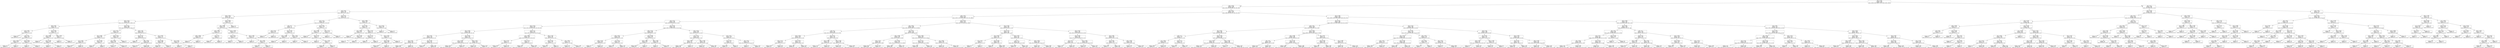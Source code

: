 digraph Tree {
node [shape=box, fontname="helvetica"] ;
edge [fontname="helvetica"] ;
0 [label="x[19] <= 2.031\nentropy = 2.331\nsamples = 20341\nvalue = [5163.0, 540.0, 3823.0, 7213.0, 1622.0, 640.0, 1340.0]"] ;
1 [label="x[18] <= 0.034\nentropy = 2.169\nsamples = 16707\nvalue = [5132, 537, 559, 6899, 1621, 640, 1319]"] ;
0 -> 1 [labeldistance=2.5, labelangle=45, headlabel="True"] ;
2 [label="x[8] <= 0.66\nentropy = 1.255\nsamples = 730\nvalue = [38, 2, 5, 178, 7, 498, 2]"] ;
1 -> 2 ;
3 [label="x[10] <= 0.465\nentropy = 1.034\nsamples = 649\nvalue = [17, 1, 5, 133, 2, 489, 2]"] ;
2 -> 3 ;
4 [label="x[10] <= 0.212\nentropy = 0.929\nsamples = 616\nvalue = [12.0, 0.0, 5.0, 112.0, 2.0, 484.0, 1.0]"] ;
3 -> 4 ;
5 [label="x[8] <= 0.327\nentropy = 1.951\nsamples = 28\nvalue = [6, 0, 5, 7, 0, 10, 0]"] ;
4 -> 5 ;
6 [label="x[0] <= 0.405\nentropy = 1.574\nsamples = 17\nvalue = [1, 0, 3, 3, 0, 10, 0]"] ;
5 -> 6 ;
7 [label="entropy = 0.0\nsamples = 3\nvalue = [0, 0, 3, 0, 0, 0, 0]"] ;
6 -> 7 ;
8 [label="x[0] <= 0.81\nentropy = 1.095\nsamples = 14\nvalue = [1, 0, 0, 3, 0, 10, 0]"] ;
6 -> 8 ;
9 [label="x[22] <= 0.029\nentropy = 0.439\nsamples = 11\nvalue = [0, 0, 0, 1, 0, 10, 0]"] ;
8 -> 9 ;
10 [label="entropy = 0.0\nsamples = 9\nvalue = [0, 0, 0, 0, 0, 9, 0]"] ;
9 -> 10 ;
11 [label="entropy = 1.0\nsamples = 2\nvalue = [0, 0, 0, 1, 0, 1, 0]"] ;
9 -> 11 ;
12 [label="x[15] <= 0.929\nentropy = 0.918\nsamples = 3\nvalue = [1, 0, 0, 2, 0, 0, 0]"] ;
8 -> 12 ;
13 [label="entropy = 0.0\nsamples = 2\nvalue = [0, 0, 0, 2, 0, 0, 0]"] ;
12 -> 13 ;
14 [label="entropy = 0.0\nsamples = 1\nvalue = [1, 0, 0, 0, 0, 0, 0]"] ;
12 -> 14 ;
15 [label="x[8] <= 0.494\nentropy = 1.495\nsamples = 11\nvalue = [5, 0, 2, 4, 0, 0, 0]"] ;
5 -> 15 ;
16 [label="x[3] <= 0.292\nentropy = 0.985\nsamples = 7\nvalue = [3, 0, 0, 4, 0, 0, 0]"] ;
15 -> 16 ;
17 [label="entropy = 0.0\nsamples = 3\nvalue = [0, 0, 0, 3, 0, 0, 0]"] ;
16 -> 17 ;
18 [label="x[11] <= 0.236\nentropy = 0.811\nsamples = 4\nvalue = [3, 0, 0, 1, 0, 0, 0]"] ;
16 -> 18 ;
19 [label="entropy = 0.0\nsamples = 1\nvalue = [0, 0, 0, 1, 0, 0, 0]"] ;
18 -> 19 ;
20 [label="entropy = 0.0\nsamples = 3\nvalue = [3, 0, 0, 0, 0, 0, 0]"] ;
18 -> 20 ;
21 [label="x[13] <= 0.844\nentropy = 1.0\nsamples = 4\nvalue = [2, 0, 2, 0, 0, 0, 0]"] ;
15 -> 21 ;
22 [label="entropy = 0.0\nsamples = 2\nvalue = [0, 0, 2, 0, 0, 0, 0]"] ;
21 -> 22 ;
23 [label="entropy = 0.0\nsamples = 2\nvalue = [2, 0, 0, 0, 0, 0, 0]"] ;
21 -> 23 ;
24 [label="x[6] <= 0.714\nentropy = 0.806\nsamples = 588\nvalue = [6.0, 0.0, 0.0, 105.0, 2.0, 474.0, 1.0]"] ;
4 -> 24 ;
25 [label="x[2] <= 0.017\nentropy = 1.146\nsamples = 55\nvalue = [3, 0, 0, 9, 2, 41, 0]"] ;
24 -> 25 ;
26 [label="x[6] <= 0.698\nentropy = 0.654\nsamples = 33\nvalue = [0, 0, 0, 2, 2, 29, 0]"] ;
25 -> 26 ;
27 [label="x[7] <= 0.328\nentropy = 0.353\nsamples = 30\nvalue = [0, 0, 0, 2, 0, 28, 0]"] ;
26 -> 27 ;
28 [label="entropy = 0.918\nsamples = 6\nvalue = [0, 0, 0, 2, 0, 4, 0]"] ;
27 -> 28 ;
29 [label="entropy = 0.0\nsamples = 24\nvalue = [0, 0, 0, 0, 0, 24, 0]"] ;
27 -> 29 ;
30 [label="x[14] <= 0.005\nentropy = 0.918\nsamples = 3\nvalue = [0, 0, 0, 0, 2, 1, 0]"] ;
26 -> 30 ;
31 [label="entropy = 0.0\nsamples = 2\nvalue = [0, 0, 0, 0, 2, 0, 0]"] ;
30 -> 31 ;
32 [label="entropy = 0.0\nsamples = 1\nvalue = [0, 0, 0, 0, 0, 1, 0]"] ;
30 -> 32 ;
33 [label="x[18] <= 0.032\nentropy = 1.395\nsamples = 22\nvalue = [3, 0, 0, 7, 0, 12, 0]"] ;
25 -> 33 ;
34 [label="x[0] <= 0.544\nentropy = 1.188\nsamples = 20\nvalue = [1, 0, 0, 7, 0, 12, 0]"] ;
33 -> 34 ;
35 [label="entropy = 1.379\nsamples = 7\nvalue = [1, 0, 0, 4, 0, 2, 0]"] ;
34 -> 35 ;
36 [label="entropy = 0.779\nsamples = 13\nvalue = [0, 0, 0, 3, 0, 10, 0]"] ;
34 -> 36 ;
37 [label="entropy = 0.0\nsamples = 2\nvalue = [2, 0, 0, 0, 0, 0, 0]"] ;
33 -> 37 ;
38 [label="x[19] <= 1.06\nentropy = 0.748\nsamples = 533\nvalue = [3, 0, 0, 96, 0, 433, 1]"] ;
24 -> 38 ;
39 [label="x[12] <= 0.107\nentropy = 0.71\nsamples = 509\nvalue = [3, 0, 0, 87, 0, 419, 0]"] ;
38 -> 39 ;
40 [label="entropy = 0.0\nsamples = 2\nvalue = [0, 0, 0, 2, 0, 0, 0]"] ;
39 -> 40 ;
41 [label="x[8] <= 0.056\nentropy = 0.703\nsamples = 507\nvalue = [3, 0, 0, 85, 0, 419, 0]"] ;
39 -> 41 ;
42 [label="entropy = 0.811\nsamples = 4\nvalue = [0, 0, 0, 3, 0, 1, 0]"] ;
41 -> 42 ;
43 [label="entropy = 0.693\nsamples = 503\nvalue = [3, 0, 0, 82, 0, 418, 0]"] ;
41 -> 43 ;
44 [label="x[7] <= 0.928\nentropy = 1.175\nsamples = 24\nvalue = [0, 0, 0, 9, 0, 14, 1]"] ;
38 -> 44 ;
45 [label="x[12] <= 0.608\nentropy = 0.989\nsamples = 16\nvalue = [0, 0, 0, 9, 0, 7, 0]"] ;
44 -> 45 ;
46 [label="entropy = 0.89\nsamples = 13\nvalue = [0, 0, 0, 9, 0, 4, 0]"] ;
45 -> 46 ;
47 [label="entropy = 0.0\nsamples = 3\nvalue = [0, 0, 0, 0, 0, 3, 0]"] ;
45 -> 47 ;
48 [label="x[1] <= 0.218\nentropy = 0.544\nsamples = 8\nvalue = [0, 0, 0, 0, 0, 7, 1]"] ;
44 -> 48 ;
49 [label="entropy = 0.0\nsamples = 1\nvalue = [0, 0, 0, 0, 0, 0, 1]"] ;
48 -> 49 ;
50 [label="entropy = 0.0\nsamples = 7\nvalue = [0, 0, 0, 0, 0, 7, 0]"] ;
48 -> 50 ;
51 [label="x[10] <= 0.866\nentropy = 1.546\nsamples = 33\nvalue = [5, 1, 0, 21, 0, 5, 1]"] ;
3 -> 51 ;
52 [label="x[0] <= 0.534\nentropy = 1.894\nsamples = 22\nvalue = [5, 1, 0, 10, 0, 5, 1]"] ;
51 -> 52 ;
53 [label="x[8] <= 0.425\nentropy = 1.208\nsamples = 12\nvalue = [1, 0, 0, 9, 0, 1, 1]"] ;
52 -> 53 ;
54 [label="x[20] <= 0.866\nentropy = 0.469\nsamples = 10\nvalue = [0, 0, 0, 9, 0, 0, 1]"] ;
53 -> 54 ;
55 [label="entropy = 0.0\nsamples = 9\nvalue = [0, 0, 0, 9, 0, 0, 0]"] ;
54 -> 55 ;
56 [label="entropy = 0.0\nsamples = 1\nvalue = [0, 0, 0, 0, 0, 0, 1]"] ;
54 -> 56 ;
57 [label="x[4] <= 0.03\nentropy = 1.0\nsamples = 2\nvalue = [1, 0, 0, 0, 0, 1, 0]"] ;
53 -> 57 ;
58 [label="entropy = 0.0\nsamples = 1\nvalue = [1, 0, 0, 0, 0, 0, 0]"] ;
57 -> 58 ;
59 [label="entropy = 0.0\nsamples = 1\nvalue = [0, 0, 0, 0, 0, 1, 0]"] ;
57 -> 59 ;
60 [label="x[21] <= -0.586\nentropy = 1.722\nsamples = 10\nvalue = [4, 1, 0, 1, 0, 4, 0]"] ;
52 -> 60 ;
61 [label="x[16] <= 0.917\nentropy = 0.811\nsamples = 4\nvalue = [0, 0, 0, 1, 0, 3, 0]"] ;
60 -> 61 ;
62 [label="entropy = 0.0\nsamples = 1\nvalue = [0, 0, 0, 1, 0, 0, 0]"] ;
61 -> 62 ;
63 [label="entropy = 0.0\nsamples = 3\nvalue = [0, 0, 0, 0, 0, 3, 0]"] ;
61 -> 63 ;
64 [label="x[22] <= 0.006\nentropy = 1.252\nsamples = 6\nvalue = [4, 1, 0, 0, 0, 1, 0]"] ;
60 -> 64 ;
65 [label="entropy = 0.0\nsamples = 1\nvalue = [0, 1, 0, 0, 0, 0, 0]"] ;
64 -> 65 ;
66 [label="x[6] <= 0.852\nentropy = 0.722\nsamples = 5\nvalue = [4, 0, 0, 0, 0, 1, 0]"] ;
64 -> 66 ;
67 [label="entropy = 0.0\nsamples = 4\nvalue = [4, 0, 0, 0, 0, 0, 0]"] ;
66 -> 67 ;
68 [label="entropy = 0.0\nsamples = 1\nvalue = [0, 0, 0, 0, 0, 1, 0]"] ;
66 -> 68 ;
69 [label="entropy = 0.0\nsamples = 11\nvalue = [0, 0, 0, 11, 0, 0, 0]"] ;
51 -> 69 ;
70 [label="x[5] <= 0.03\nentropy = 1.655\nsamples = 81\nvalue = [21, 1, 0, 45, 5, 9, 0]"] ;
2 -> 70 ;
71 [label="x[11] <= 0.72\nentropy = 1.488\nsamples = 39\nvalue = [4.0, 1.0, 0.0, 25.0, 1.0, 8.0, 0.0]"] ;
70 -> 71 ;
72 [label="x[8] <= 0.8\nentropy = 1.0\nsamples = 26\nvalue = [0, 1, 0, 19, 0, 6, 0]"] ;
71 -> 72 ;
73 [label="x[10] <= 0.45\nentropy = 0.439\nsamples = 11\nvalue = [0, 1, 0, 10, 0, 0, 0]"] ;
72 -> 73 ;
74 [label="entropy = 0.0\nsamples = 1\nvalue = [0, 1, 0, 0, 0, 0, 0]"] ;
73 -> 74 ;
75 [label="entropy = 0.0\nsamples = 10\nvalue = [0, 0, 0, 10, 0, 0, 0]"] ;
73 -> 75 ;
76 [label="x[11] <= 0.261\nentropy = 0.971\nsamples = 15\nvalue = [0, 0, 0, 9, 0, 6, 0]"] ;
72 -> 76 ;
77 [label="x[21] <= -0.156\nentropy = 0.863\nsamples = 7\nvalue = [0, 0, 0, 2, 0, 5, 0]"] ;
76 -> 77 ;
78 [label="entropy = 0.0\nsamples = 5\nvalue = [0, 0, 0, 0, 0, 5, 0]"] ;
77 -> 78 ;
79 [label="entropy = 0.0\nsamples = 2\nvalue = [0, 0, 0, 2, 0, 0, 0]"] ;
77 -> 79 ;
80 [label="x[13] <= 0.944\nentropy = 0.544\nsamples = 8\nvalue = [0, 0, 0, 7, 0, 1, 0]"] ;
76 -> 80 ;
81 [label="entropy = 0.0\nsamples = 7\nvalue = [0, 0, 0, 7, 0, 0, 0]"] ;
80 -> 81 ;
82 [label="entropy = 0.0\nsamples = 1\nvalue = [0, 0, 0, 0, 0, 1, 0]"] ;
80 -> 82 ;
83 [label="x[8] <= 0.904\nentropy = 1.738\nsamples = 13\nvalue = [4, 0, 0, 6, 1, 2, 0]"] ;
71 -> 83 ;
84 [label="x[5] <= 0.014\nentropy = 1.299\nsamples = 8\nvalue = [0, 0, 0, 5, 1, 2, 0]"] ;
83 -> 84 ;
85 [label="entropy = 0.0\nsamples = 4\nvalue = [0, 0, 0, 4, 0, 0, 0]"] ;
84 -> 85 ;
86 [label="x[18] <= 0.023\nentropy = 1.5\nsamples = 4\nvalue = [0, 0, 0, 1, 1, 2, 0]"] ;
84 -> 86 ;
87 [label="entropy = 0.0\nsamples = 2\nvalue = [0, 0, 0, 0, 0, 2, 0]"] ;
86 -> 87 ;
88 [label="x[21] <= -0.067\nentropy = 1.0\nsamples = 2\nvalue = [0, 0, 0, 1, 1, 0, 0]"] ;
86 -> 88 ;
89 [label="entropy = 0.0\nsamples = 1\nvalue = [0, 0, 0, 0, 1, 0, 0]"] ;
88 -> 89 ;
90 [label="entropy = 0.0\nsamples = 1\nvalue = [0, 0, 0, 1, 0, 0, 0]"] ;
88 -> 90 ;
91 [label="x[17] <= 0.75\nentropy = 0.722\nsamples = 5\nvalue = [4, 0, 0, 1, 0, 0, 0]"] ;
83 -> 91 ;
92 [label="entropy = 0.0\nsamples = 4\nvalue = [4, 0, 0, 0, 0, 0, 0]"] ;
91 -> 92 ;
93 [label="entropy = 0.0\nsamples = 1\nvalue = [0, 0, 0, 1, 0, 0, 0]"] ;
91 -> 93 ;
94 [label="x[10] <= 0.869\nentropy = 1.489\nsamples = 42\nvalue = [17, 0, 0, 20, 4, 1, 0]"] ;
70 -> 94 ;
95 [label="x[3] <= 0.044\nentropy = 1.491\nsamples = 32\nvalue = [17, 0, 0, 11, 3, 1, 0]"] ;
94 -> 95 ;
96 [label="x[2] <= 0.034\nentropy = 0.881\nsamples = 10\nvalue = [7, 0, 0, 0, 3, 0, 0]"] ;
95 -> 96 ;
97 [label="entropy = 0.0\nsamples = 6\nvalue = [6, 0, 0, 0, 0, 0, 0]"] ;
96 -> 97 ;
98 [label="x[12] <= 0.464\nentropy = 0.811\nsamples = 4\nvalue = [1, 0, 0, 0, 3, 0, 0]"] ;
96 -> 98 ;
99 [label="entropy = 0.0\nsamples = 3\nvalue = [0, 0, 0, 0, 3, 0, 0]"] ;
98 -> 99 ;
100 [label="entropy = 0.0\nsamples = 1\nvalue = [1, 0, 0, 0, 0, 0, 0]"] ;
98 -> 100 ;
101 [label="x[13] <= 0.579\nentropy = 1.22\nsamples = 22\nvalue = [10, 0, 0, 11, 0, 1, 0]"] ;
95 -> 101 ;
102 [label="x[11] <= 0.773\nentropy = 0.722\nsamples = 5\nvalue = [0, 0, 0, 4, 0, 1, 0]"] ;
101 -> 102 ;
103 [label="entropy = 0.0\nsamples = 4\nvalue = [0, 0, 0, 4, 0, 0, 0]"] ;
102 -> 103 ;
104 [label="entropy = 0.0\nsamples = 1\nvalue = [0, 0, 0, 0, 0, 1, 0]"] ;
102 -> 104 ;
105 [label="x[11] <= 0.927\nentropy = 0.977\nsamples = 17\nvalue = [10, 0, 0, 7, 0, 0, 0]"] ;
101 -> 105 ;
106 [label="x[18] <= 0.032\nentropy = 0.863\nsamples = 14\nvalue = [10, 0, 0, 4, 0, 0, 0]"] ;
105 -> 106 ;
107 [label="entropy = 0.918\nsamples = 6\nvalue = [2, 0, 0, 4, 0, 0, 0]"] ;
106 -> 107 ;
108 [label="entropy = 0.0\nsamples = 8\nvalue = [8, 0, 0, 0, 0, 0, 0]"] ;
106 -> 108 ;
109 [label="entropy = 0.0\nsamples = 3\nvalue = [0, 0, 0, 3, 0, 0, 0]"] ;
105 -> 109 ;
110 [label="x[1] <= 0.413\nentropy = 0.469\nsamples = 10\nvalue = [0, 0, 0, 9, 1, 0, 0]"] ;
94 -> 110 ;
111 [label="entropy = 0.0\nsamples = 1\nvalue = [0, 0, 0, 0, 1, 0, 0]"] ;
110 -> 111 ;
112 [label="entropy = 0.0\nsamples = 9\nvalue = [0, 0, 0, 9, 0, 0, 0]"] ;
110 -> 112 ;
113 [label="x[8] <= 0.327\nentropy = 2.075\nsamples = 15977\nvalue = [5094, 535, 554, 6721, 1614, 142, 1317]"] ;
1 -> 113 ;
114 [label="x[10] <= 0.49\nentropy = 2.235\nsamples = 4392\nvalue = [1027.0, 170.0, 176.0, 1593.0, 270.0, 76.0, 1080.0]"] ;
113 -> 114 ;
115 [label="x[14] <= 0.01\nentropy = 2.285\nsamples = 1631\nvalue = [503, 97, 165, 610, 127, 74, 55]"] ;
114 -> 115 ;
116 [label="x[10] <= 0.212\nentropy = 2.228\nsamples = 972\nvalue = [321.0, 95.0, 32.0, 334.0, 122.0, 60.0, 8.0]"] ;
115 -> 116 ;
117 [label="x[21] <= 0.631\nentropy = 2.078\nsamples = 805\nvalue = [272, 91, 32, 295, 104, 3, 8]"] ;
116 -> 117 ;
118 [label="x[6] <= 0.787\nentropy = 1.929\nsamples = 526\nvalue = [218, 27, 28, 194, 52, 3, 4]"] ;
117 -> 118 ;
119 [label="x[4] <= 0.415\nentropy = 1.759\nsamples = 365\nvalue = [177, 15, 9, 119, 43, 0, 2]"] ;
118 -> 119 ;
120 [label="entropy = 1.563\nsamples = 250\nvalue = [140, 7, 7, 77, 19, 0, 0]"] ;
119 -> 120 ;
121 [label="entropy = 2.0\nsamples = 115\nvalue = [37, 8, 2, 42, 24, 0, 2]"] ;
119 -> 121 ;
122 [label="x[0] <= 0.048\nentropy = 2.077\nsamples = 161\nvalue = [41.0, 12.0, 19.0, 75.0, 9.0, 3.0, 2.0]"] ;
118 -> 122 ;
123 [label="entropy = 2.197\nsamples = 9\nvalue = [1, 3, 0, 1, 2, 0, 2]"] ;
122 -> 123 ;
124 [label="entropy = 1.945\nsamples = 152\nvalue = [40, 9, 19, 74, 7, 3, 0]"] ;
122 -> 124 ;
125 [label="x[0] <= 0.859\nentropy = 2.104\nsamples = 279\nvalue = [54, 64, 4, 101, 52, 0, 4]"] ;
117 -> 125 ;
126 [label="x[12] <= 0.541\nentropy = 2.031\nsamples = 158\nvalue = [42.0, 14.0, 2.0, 59.0, 38.0, 0.0, 3.0]"] ;
125 -> 126 ;
127 [label="entropy = 1.936\nsamples = 152\nvalue = [42.0, 12.0, 0.0, 59.0, 36.0, 0.0, 3.0]"] ;
126 -> 127 ;
128 [label="entropy = 1.585\nsamples = 6\nvalue = [0, 2, 2, 0, 2, 0, 0]"] ;
126 -> 128 ;
129 [label="x[19] <= 0.977\nentropy = 1.902\nsamples = 121\nvalue = [12, 50, 2, 42, 14, 0, 1]"] ;
125 -> 129 ;
130 [label="entropy = 1.716\nsamples = 101\nvalue = [6, 47, 0, 35, 12, 0, 1]"] ;
129 -> 130 ;
131 [label="entropy = 2.126\nsamples = 20\nvalue = [6, 3, 2, 7, 2, 0, 0]"] ;
129 -> 131 ;
132 [label="x[20] <= 1.13\nentropy = 2.014\nsamples = 167\nvalue = [49.0, 4.0, 0.0, 39.0, 18.0, 57.0, 0.0]"] ;
116 -> 132 ;
133 [label="x[4] <= 0.042\nentropy = 1.688\nsamples = 101\nvalue = [18.0, 3.0, 0.0, 21.0, 3.0, 56.0, 0.0]"] ;
132 -> 133 ;
134 [label="x[15] <= 0.732\nentropy = 1.0\nsamples = 29\nvalue = [0, 0, 0, 7, 1, 21, 0]"] ;
133 -> 134 ;
135 [label="entropy = 0.918\nsamples = 3\nvalue = [0, 0, 0, 2, 1, 0, 0]"] ;
134 -> 135 ;
136 [label="entropy = 0.706\nsamples = 26\nvalue = [0, 0, 0, 5, 0, 21, 0]"] ;
134 -> 136 ;
137 [label="x[18] <= 0.127\nentropy = 1.8\nsamples = 72\nvalue = [18, 3, 0, 14, 2, 35, 0]"] ;
133 -> 137 ;
138 [label="entropy = 1.677\nsamples = 46\nvalue = [13.0, 3.0, 0.0, 4.0, 1.0, 25.0, 0.0]"] ;
137 -> 138 ;
139 [label="entropy = 1.699\nsamples = 26\nvalue = [5, 0, 0, 10, 1, 10, 0]"] ;
137 -> 139 ;
140 [label="x[20] <= 1.332\nentropy = 1.692\nsamples = 66\nvalue = [31, 1, 0, 18, 15, 1, 0]"] ;
132 -> 140 ;
141 [label="x[19] <= 0.812\nentropy = 1.401\nsamples = 37\nvalue = [22, 0, 0, 11, 3, 1, 0]"] ;
140 -> 141 ;
142 [label="entropy = 0.811\nsamples = 4\nvalue = [0, 0, 0, 3, 0, 1, 0]"] ;
141 -> 142 ;
143 [label="entropy = 1.2\nsamples = 33\nvalue = [22, 0, 0, 8, 3, 0, 0]"] ;
141 -> 143 ;
144 [label="x[3] <= 0.581\nentropy = 1.713\nsamples = 29\nvalue = [9, 1, 0, 7, 12, 0, 0]"] ;
140 -> 144 ;
145 [label="entropy = 1.357\nsamples = 21\nvalue = [9, 0, 0, 2, 10, 0, 0]"] ;
144 -> 145 ;
146 [label="entropy = 1.299\nsamples = 8\nvalue = [0, 1, 0, 5, 2, 0, 0]"] ;
144 -> 146 ;
147 [label="x[0] <= 0.334\nentropy = 1.973\nsamples = 659\nvalue = [182.0, 2.0, 133.0, 276.0, 5.0, 14.0, 47.0]"] ;
115 -> 147 ;
148 [label="x[18] <= 0.767\nentropy = 1.895\nsamples = 200\nvalue = [26, 0, 88, 59, 1, 2, 24]"] ;
147 -> 148 ;
149 [label="x[16] <= 0.817\nentropy = 2.045\nsamples = 140\nvalue = [25, 0, 36, 53, 1, 2, 23]"] ;
148 -> 149 ;
150 [label="x[18] <= 0.129\nentropy = 1.833\nsamples = 84\nvalue = [8, 0, 34, 32, 0, 2, 8]"] ;
149 -> 150 ;
151 [label="entropy = 0.0\nsamples = 2\nvalue = [0, 0, 0, 0, 0, 2, 0]"] ;
150 -> 151 ;
152 [label="entropy = 1.712\nsamples = 82\nvalue = [8, 0, 34, 32, 0, 0, 8]"] ;
150 -> 152 ;
153 [label="x[7] <= 0.29\nentropy = 1.837\nsamples = 56\nvalue = [17, 0, 2, 21, 1, 0, 15]"] ;
149 -> 153 ;
154 [label="entropy = 1.52\nsamples = 17\nvalue = [1, 0, 0, 8, 1, 0, 7]"] ;
153 -> 154 ;
155 [label="entropy = 1.744\nsamples = 39\nvalue = [16, 0, 2, 13, 0, 0, 8]"] ;
153 -> 155 ;
156 [label="x[15] <= 0.668\nentropy = 0.708\nsamples = 60\nvalue = [1, 0, 52, 6, 0, 0, 1]"] ;
148 -> 156 ;
157 [label="x[19] <= 1.993\nentropy = 0.444\nsamples = 47\nvalue = [1, 0, 44, 1, 0, 0, 1]"] ;
156 -> 157 ;
158 [label="entropy = 0.301\nsamples = 46\nvalue = [1, 0, 44, 0, 0, 0, 1]"] ;
157 -> 158 ;
159 [label="entropy = 0.0\nsamples = 1\nvalue = [0, 0, 0, 1, 0, 0, 0]"] ;
157 -> 159 ;
160 [label="x[18] <= 0.807\nentropy = 0.961\nsamples = 13\nvalue = [0, 0, 8, 5, 0, 0, 0]"] ;
156 -> 160 ;
161 [label="entropy = 0.0\nsamples = 4\nvalue = [0, 0, 4, 0, 0, 0, 0]"] ;
160 -> 161 ;
162 [label="entropy = 0.991\nsamples = 9\nvalue = [0, 0, 4, 5, 0, 0, 0]"] ;
160 -> 162 ;
163 [label="x[10] <= 0.212\nentropy = 1.816\nsamples = 459\nvalue = [156, 2, 45, 217, 4, 12, 23]"] ;
147 -> 163 ;
164 [label="x[7] <= 0.742\nentropy = 1.764\nsamples = 400\nvalue = [133, 2, 45, 192, 4, 2, 22]"] ;
163 -> 164 ;
165 [label="x[18] <= 0.801\nentropy = 1.67\nsamples = 271\nvalue = [102, 1, 15, 130, 3, 1, 19]"] ;
164 -> 165 ;
166 [label="entropy = 1.597\nsamples = 260\nvalue = [100, 0, 10, 127, 3, 1, 19]"] ;
165 -> 166 ;
167 [label="entropy = 1.79\nsamples = 11\nvalue = [2, 1, 5, 3, 0, 0, 0]"] ;
165 -> 167 ;
168 [label="x[21] <= 0.094\nentropy = 1.781\nsamples = 129\nvalue = [31, 1, 30, 62, 1, 1, 3]"] ;
164 -> 168 ;
169 [label="entropy = 1.756\nsamples = 91\nvalue = [27, 0, 20, 40, 0, 1, 3]"] ;
168 -> 169 ;
170 [label="entropy = 1.581\nsamples = 38\nvalue = [4, 1, 10, 22, 1, 0, 0]"] ;
168 -> 170 ;
171 [label="x[5] <= 0.377\nentropy = 1.588\nsamples = 59\nvalue = [23, 0, 0, 25, 0, 10, 1]"] ;
163 -> 171 ;
172 [label="x[0] <= 0.758\nentropy = 1.0\nsamples = 18\nvalue = [0, 0, 0, 9, 0, 9, 0]"] ;
171 -> 172 ;
173 [label="entropy = 0.89\nsamples = 13\nvalue = [0, 0, 0, 9, 0, 4, 0]"] ;
172 -> 173 ;
174 [label="entropy = 0.0\nsamples = 5\nvalue = [0, 0, 0, 0, 0, 5, 0]"] ;
172 -> 174 ;
175 [label="x[6] <= 0.36\nentropy = 1.259\nsamples = 41\nvalue = [23.0, 0.0, 0.0, 16.0, 0.0, 1.0, 1.0]"] ;
171 -> 175 ;
176 [label="entropy = 0.0\nsamples = 5\nvalue = [0, 0, 0, 5, 0, 0, 0]"] ;
175 -> 176 ;
177 [label="entropy = 1.223\nsamples = 36\nvalue = [23, 0, 0, 11, 0, 1, 1]"] ;
175 -> 177 ;
178 [label="x[10] <= 0.679\nentropy = 1.915\nsamples = 2761\nvalue = [524, 73, 11, 983, 143, 2, 1025]"] ;
114 -> 178 ;
179 [label="x[8] <= 0.056\nentropy = 1.636\nsamples = 1846\nvalue = [230.0, 16.0, 3.0, 529.0, 76.0, 0.0, 992.0]"] ;
178 -> 179 ;
180 [label="x[9] <= 0.5\nentropy = 1.887\nsamples = 360\nvalue = [63.0, 12.0, 1.0, 183.0, 31.0, 0.0, 70.0]"] ;
179 -> 180 ;
181 [label="x[13] <= 0.228\nentropy = 1.699\nsamples = 215\nvalue = [33, 11, 0, 131, 25, 0, 15]"] ;
180 -> 181 ;
182 [label="x[13] <= 0.111\nentropy = 1.26\nsamples = 53\nvalue = [0, 6, 0, 37, 9, 0, 1]"] ;
181 -> 182 ;
183 [label="entropy = 0.353\nsamples = 15\nvalue = [0, 0, 0, 14, 0, 0, 1]"] ;
182 -> 183 ;
184 [label="entropy = 1.351\nsamples = 38\nvalue = [0, 6, 0, 23, 9, 0, 0]"] ;
182 -> 184 ;
185 [label="x[16] <= 0.975\nentropy = 1.713\nsamples = 162\nvalue = [33, 5, 0, 94, 16, 0, 14]"] ;
181 -> 185 ;
186 [label="entropy = 1.48\nsamples = 82\nvalue = [17, 4, 0, 51, 0, 0, 10]"] ;
185 -> 186 ;
187 [label="entropy = 1.705\nsamples = 80\nvalue = [16, 1, 0, 43, 16, 0, 4]"] ;
185 -> 187 ;
188 [label="x[0] <= 0.377\nentropy = 1.821\nsamples = 145\nvalue = [30, 1, 1, 52, 6, 0, 55]"] ;
180 -> 188 ;
189 [label="x[12] <= 0.391\nentropy = 1.165\nsamples = 66\nvalue = [4, 0, 0, 19, 0, 0, 43]"] ;
188 -> 189 ;
190 [label="entropy = 1.477\nsamples = 24\nvalue = [4, 0, 0, 9, 0, 0, 11]"] ;
189 -> 190 ;
191 [label="entropy = 0.792\nsamples = 42\nvalue = [0, 0, 0, 10, 0, 0, 32]"] ;
189 -> 191 ;
192 [label="x[13] <= 0.419\nentropy = 1.909\nsamples = 79\nvalue = [26, 1, 1, 33, 6, 0, 12]"] ;
188 -> 192 ;
193 [label="entropy = 1.819\nsamples = 36\nvalue = [7, 1, 0, 19, 6, 0, 3]"] ;
192 -> 193 ;
194 [label="entropy = 1.646\nsamples = 43\nvalue = [19.0, 0.0, 1.0, 14.0, 0.0, 0.0, 9.0]"] ;
192 -> 194 ;
195 [label="x[0] <= 0.344\nentropy = 1.46\nsamples = 1486\nvalue = [167, 4, 2, 346, 45, 0, 922]"] ;
179 -> 195 ;
196 [label="x[16] <= 0.968\nentropy = 1.228\nsamples = 872\nvalue = [52, 1, 2, 165, 27, 0, 625]"] ;
195 -> 196 ;
197 [label="x[19] <= 1.778\nentropy = 0.96\nsamples = 460\nvalue = [20, 0, 2, 82, 0, 0, 356]"] ;
196 -> 197 ;
198 [label="entropy = 0.911\nsamples = 446\nvalue = [18, 0, 0, 80, 0, 0, 348]"] ;
197 -> 198 ;
199 [label="entropy = 1.664\nsamples = 14\nvalue = [2, 0, 2, 2, 0, 0, 8]"] ;
197 -> 199 ;
200 [label="x[7] <= 0.928\nentropy = 1.432\nsamples = 412\nvalue = [32.0, 1.0, 0.0, 83.0, 27.0, 0.0, 269.0]"] ;
196 -> 200 ;
201 [label="entropy = 1.358\nsamples = 396\nvalue = [29, 1, 0, 80, 19, 0, 267]"] ;
200 -> 201 ;
202 [label="entropy = 1.781\nsamples = 16\nvalue = [3, 0, 0, 3, 8, 0, 2]"] ;
200 -> 202 ;
203 [label="x[16] <= 0.996\nentropy = 1.666\nsamples = 614\nvalue = [115.0, 3.0, 0.0, 181.0, 18.0, 0.0, 297.0]"] ;
195 -> 203 ;
204 [label="x[21] <= 0.277\nentropy = 1.455\nsamples = 340\nvalue = [41.0, 1.0, 0.0, 109.0, 3.0, 0.0, 186.0]"] ;
203 -> 204 ;
205 [label="entropy = 1.582\nsamples = 196\nvalue = [37.0, 1.0, 0.0, 70.0, 1.0, 0.0, 87.0]"] ;
204 -> 205 ;
206 [label="entropy = 1.111\nsamples = 144\nvalue = [4, 0, 0, 39, 2, 0, 99]"] ;
204 -> 206 ;
207 [label="x[1] <= 0.867\nentropy = 1.826\nsamples = 274\nvalue = [74, 2, 0, 72, 15, 0, 111]"] ;
203 -> 207 ;
208 [label="entropy = 1.79\nsamples = 225\nvalue = [71, 0, 0, 60, 12, 0, 82]"] ;
207 -> 208 ;
209 [label="entropy = 1.627\nsamples = 49\nvalue = [3.0, 2.0, 0.0, 12.0, 3.0, 0.0, 29.0]"] ;
207 -> 209 ;
210 [label="x[21] <= 0.397\nentropy = 1.806\nsamples = 915\nvalue = [294, 57, 8, 454, 67, 2, 33]"] ;
178 -> 210 ;
211 [label="x[10] <= 0.797\nentropy = 1.417\nsamples = 486\nvalue = [208, 6, 4, 246, 7, 2, 13]"] ;
210 -> 211 ;
212 [label="x[4] <= 0.058\nentropy = 1.034\nsamples = 129\nvalue = [89, 1, 0, 37, 0, 0, 2]"] ;
211 -> 212 ;
213 [label="x[7] <= 0.512\nentropy = 1.5\nsamples = 4\nvalue = [0, 1, 0, 2, 0, 0, 1]"] ;
212 -> 213 ;
214 [label="entropy = 0.0\nsamples = 2\nvalue = [0, 0, 0, 2, 0, 0, 0]"] ;
213 -> 214 ;
215 [label="entropy = 1.0\nsamples = 2\nvalue = [0, 1, 0, 0, 0, 0, 1]"] ;
213 -> 215 ;
216 [label="x[15] <= 0.456\nentropy = 0.919\nsamples = 125\nvalue = [89, 0, 0, 35, 0, 0, 1]"] ;
212 -> 216 ;
217 [label="entropy = 0.0\nsamples = 6\nvalue = [0, 0, 0, 6, 0, 0, 0]"] ;
216 -> 217 ;
218 [label="entropy = 0.868\nsamples = 119\nvalue = [89, 0, 0, 29, 0, 0, 1]"] ;
216 -> 218 ;
219 [label="x[16] <= 0.907\nentropy = 1.447\nsamples = 357\nvalue = [119, 5, 4, 209, 7, 2, 11]"] ;
211 -> 219 ;
220 [label="x[4] <= 0.1\nentropy = 1.479\nsamples = 150\nvalue = [28.0, 2.0, 4.0, 102.0, 2.0, 2.0, 10.0]"] ;
219 -> 220 ;
221 [label="entropy = 0.988\nsamples = 21\nvalue = [0, 1, 1, 17, 0, 2, 0]"] ;
220 -> 221 ;
222 [label="entropy = 1.435\nsamples = 129\nvalue = [28, 1, 3, 85, 2, 0, 10]"] ;
220 -> 222 ;
223 [label="x[10] <= 0.926\nentropy = 1.269\nsamples = 207\nvalue = [91.0, 3.0, 0.0, 107.0, 5.0, 0.0, 1.0]"] ;
219 -> 223 ;
224 [label="entropy = 1.444\nsamples = 102\nvalue = [54, 3, 0, 39, 5, 0, 1]"] ;
223 -> 224 ;
225 [label="entropy = 0.936\nsamples = 105\nvalue = [37, 0, 0, 68, 0, 0, 0]"] ;
223 -> 225 ;
226 [label="x[13] <= 0.347\nentropy = 2.002\nsamples = 429\nvalue = [86.0, 51.0, 4.0, 208.0, 60.0, 0.0, 20.0]"] ;
210 -> 226 ;
227 [label="x[10] <= 0.893\nentropy = 2.047\nsamples = 208\nvalue = [27.0, 41.0, 2.0, 92.0, 39.0, 0.0, 7.0]"] ;
226 -> 227 ;
228 [label="x[9] <= 0.5\nentropy = 1.95\nsamples = 106\nvalue = [11, 37, 1, 39, 17, 0, 1]"] ;
227 -> 228 ;
229 [label="entropy = 1.751\nsamples = 73\nvalue = [3, 35, 1, 20, 14, 0, 0]"] ;
228 -> 229 ;
230 [label="entropy = 1.667\nsamples = 33\nvalue = [8, 2, 0, 19, 3, 0, 1]"] ;
228 -> 230 ;
231 [label="x[1] <= 0.459\nentropy = 1.876\nsamples = 102\nvalue = [16.0, 4.0, 1.0, 53.0, 22.0, 0.0, 6.0]"] ;
227 -> 231 ;
232 [label="entropy = 1.654\nsamples = 37\nvalue = [6, 4, 0, 23, 2, 0, 2]"] ;
231 -> 232 ;
233 [label="entropy = 1.794\nsamples = 65\nvalue = [10, 0, 1, 30, 20, 0, 4]"] ;
231 -> 233 ;
234 [label="x[8] <= 0.056\nentropy = 1.823\nsamples = 221\nvalue = [59, 10, 2, 116, 21, 0, 13]"] ;
226 -> 234 ;
235 [label="x[6] <= 0.304\nentropy = 1.506\nsamples = 113\nvalue = [22, 4, 2, 72, 13, 0, 0]"] ;
234 -> 235 ;
236 [label="entropy = 1.299\nsamples = 8\nvalue = [0, 1, 0, 2, 5, 0, 0]"] ;
235 -> 236 ;
237 [label="entropy = 1.401\nsamples = 105\nvalue = [22, 3, 2, 70, 8, 0, 0]"] ;
235 -> 237 ;
238 [label="x[10] <= 0.926\nentropy = 1.935\nsamples = 108\nvalue = [37, 6, 0, 44, 8, 0, 13]"] ;
234 -> 238 ;
239 [label="entropy = 1.973\nsamples = 74\nvalue = [31, 5, 0, 21, 4, 0, 13]"] ;
238 -> 239 ;
240 [label="entropy = 1.336\nsamples = 34\nvalue = [6, 1, 0, 23, 4, 0, 0]"] ;
238 -> 240 ;
241 [label="x[21] <= 0.396\nentropy = 1.887\nsamples = 11585\nvalue = [4067.0, 365.0, 378.0, 5128.0, 1344.0, 66.0, 237.0]"] ;
113 -> 241 ;
242 [label="x[6] <= 0.753\nentropy = 1.682\nsamples = 6833\nvalue = [2927.0, 87.0, 281.0, 3041.0, 312.0, 61.0, 124.0]"] ;
241 -> 242 ;
243 [label="x[10] <= 0.45\nentropy = 1.544\nsamples = 4838\nvalue = [2331, 37, 98, 2017, 275, 11, 69]"] ;
242 -> 243 ;
244 [label="x[6] <= 0.202\nentropy = 1.826\nsamples = 900\nvalue = [325, 12, 94, 406, 43, 9, 11]"] ;
243 -> 244 ;
245 [label="x[16] <= 0.7\nentropy = 1.216\nsamples = 71\nvalue = [2, 0, 46, 21, 2, 0, 0]"] ;
244 -> 245 ;
246 [label="x[7] <= 0.462\nentropy = 0.624\nsamples = 45\nvalue = [0, 0, 38, 7, 0, 0, 0]"] ;
245 -> 246 ;
247 [label="entropy = 0.881\nsamples = 20\nvalue = [0, 0, 14, 6, 0, 0, 0]"] ;
246 -> 247 ;
248 [label="entropy = 0.242\nsamples = 25\nvalue = [0, 0, 24, 1, 0, 0, 0]"] ;
246 -> 248 ;
249 [label="x[13] <= 0.71\nentropy = 1.573\nsamples = 26\nvalue = [2, 0, 8, 14, 2, 0, 0]"] ;
245 -> 249 ;
250 [label="entropy = 0.764\nsamples = 9\nvalue = [0, 0, 0, 7, 2, 0, 0]"] ;
249 -> 250 ;
251 [label="entropy = 1.402\nsamples = 17\nvalue = [2, 0, 8, 7, 0, 0, 0]"] ;
249 -> 251 ;
252 [label="x[16] <= 0.946\nentropy = 1.738\nsamples = 829\nvalue = [323, 12, 48, 385, 41, 9, 11]"] ;
244 -> 252 ;
253 [label="x[5] <= 0.746\nentropy = 1.56\nsamples = 370\nvalue = [116.0, 4.0, 32.0, 207.0, 1.0, 4.0, 6.0]"] ;
252 -> 253 ;
254 [label="entropy = 1.414\nsamples = 317\nvalue = [104.0, 4.0, 14.0, 187.0, 0.0, 4.0, 4.0]"] ;
253 -> 254 ;
255 [label="entropy = 1.831\nsamples = 53\nvalue = [12, 0, 18, 20, 1, 0, 2]"] ;
253 -> 255 ;
256 [label="x[22] <= 0.046\nentropy = 1.768\nsamples = 459\nvalue = [207, 8, 16, 178, 40, 5, 5]"] ;
252 -> 256 ;
257 [label="entropy = 1.664\nsamples = 7\nvalue = [1, 1, 1, 0, 0, 4, 0]"] ;
256 -> 257 ;
258 [label="entropy = 1.703\nsamples = 452\nvalue = [206.0, 7.0, 15.0, 178.0, 40.0, 1.0, 5.0]"] ;
256 -> 258 ;
259 [label="x[10] <= 0.889\nentropy = 1.416\nsamples = 3938\nvalue = [2006.0, 25.0, 4.0, 1611.0, 232.0, 2.0, 58.0]"] ;
243 -> 259 ;
260 [label="x[16] <= 0.986\nentropy = 1.406\nsamples = 3410\nvalue = [1877, 24, 4, 1249, 203, 2, 51]"] ;
259 -> 260 ;
261 [label="x[8] <= 0.57\nentropy = 1.296\nsamples = 1177\nvalue = [599, 9, 3, 524, 14, 0, 28]"] ;
260 -> 261 ;
262 [label="entropy = 1.273\nsamples = 445\nvalue = [245, 3, 0, 174, 0, 0, 23]"] ;
261 -> 262 ;
263 [label="entropy = 1.263\nsamples = 732\nvalue = [354, 6, 3, 350, 14, 0, 5]"] ;
261 -> 263 ;
264 [label="x[21] <= 0.108\nentropy = 1.42\nsamples = 2233\nvalue = [1278, 15, 1, 725, 189, 2, 23]"] ;
260 -> 264 ;
265 [label="entropy = 1.229\nsamples = 1167\nvalue = [727.0, 1.0, 1.0, 379.0, 48.0, 2.0, 9.0]"] ;
264 -> 265 ;
266 [label="entropy = 1.569\nsamples = 1066\nvalue = [551.0, 14.0, 0.0, 346.0, 141.0, 0.0, 14.0]"] ;
264 -> 266 ;
267 [label="x[8] <= 0.544\nentropy = 1.2\nsamples = 528\nvalue = [129, 1, 0, 362, 29, 0, 7]"] ;
259 -> 267 ;
268 [label="x[10] <= 0.926\nentropy = 1.253\nsamples = 216\nvalue = [73, 0, 0, 131, 5, 0, 7]"] ;
267 -> 268 ;
269 [label="entropy = 1.405\nsamples = 57\nvalue = [28, 0, 0, 22, 0, 0, 7]"] ;
268 -> 269 ;
270 [label="entropy = 1.046\nsamples = 159\nvalue = [45, 0, 0, 109, 5, 0, 0]"] ;
268 -> 270 ;
271 [label="x[21] <= 0.098\nentropy = 1.077\nsamples = 312\nvalue = [56, 1, 0, 231, 24, 0, 0]"] ;
267 -> 271 ;
272 [label="entropy = 0.93\nsamples = 158\nvalue = [31, 1, 0, 122, 4, 0, 0]"] ;
271 -> 272 ;
273 [label="entropy = 1.161\nsamples = 154\nvalue = [25.0, 0.0, 0.0, 109.0, 20.0, 0.0, 0.0]"] ;
271 -> 273 ;
274 [label="x[10] <= 0.212\nentropy = 1.847\nsamples = 1995\nvalue = [596, 50, 183, 1024, 37, 50, 55]"] ;
242 -> 274 ;
275 [label="x[7] <= 0.981\nentropy = 1.781\nsamples = 949\nvalue = [221.0, 10.0, 179.0, 492.0, 14.0, 4.0, 29.0]"] ;
274 -> 275 ;
276 [label="x[0] <= 0.331\nentropy = 1.691\nsamples = 814\nvalue = [213.0, 10.0, 86.0, 460.0, 12.0, 4.0, 29.0]"] ;
275 -> 276 ;
277 [label="x[8] <= 0.575\nentropy = 1.761\nsamples = 176\nvalue = [27, 1, 40, 91, 0, 0, 17]"] ;
276 -> 277 ;
278 [label="entropy = 1.866\nsamples = 119\nvalue = [24, 1, 20, 57, 0, 0, 17]"] ;
277 -> 278 ;
279 [label="entropy = 1.198\nsamples = 57\nvalue = [3, 0, 20, 34, 0, 0, 0]"] ;
277 -> 279 ;
280 [label="x[16] <= 0.928\nentropy = 1.597\nsamples = 638\nvalue = [186.0, 9.0, 46.0, 369.0, 12.0, 4.0, 12.0]"] ;
276 -> 280 ;
281 [label="entropy = 1.416\nsamples = 445\nvalue = [132, 4, 20, 273, 0, 4, 12]"] ;
280 -> 281 ;
282 [label="entropy = 1.791\nsamples = 193\nvalue = [54, 5, 26, 96, 12, 0, 0]"] ;
280 -> 282 ;
283 [label="x[6] <= 0.973\nentropy = 1.194\nsamples = 135\nvalue = [8, 0, 93, 32, 2, 0, 0]"] ;
275 -> 283 ;
284 [label="x[0] <= 0.652\nentropy = 1.846\nsamples = 10\nvalue = [3, 0, 4, 1, 2, 0, 0]"] ;
283 -> 284 ;
285 [label="entropy = 1.379\nsamples = 7\nvalue = [0, 0, 4, 1, 2, 0, 0]"] ;
284 -> 285 ;
286 [label="entropy = 0.0\nsamples = 3\nvalue = [3, 0, 0, 0, 0, 0, 0]"] ;
284 -> 286 ;
287 [label="x[8] <= 0.547\nentropy = 1.034\nsamples = 125\nvalue = [5, 0, 89, 31, 0, 0, 0]"] ;
283 -> 287 ;
288 [label="entropy = 0.971\nsamples = 5\nvalue = [2, 0, 3, 0, 0, 0, 0]"] ;
287 -> 288 ;
289 [label="entropy = 0.982\nsamples = 120\nvalue = [3.0, 0.0, 86.0, 31.0, 0.0, 0.0, 0.0]"] ;
287 -> 289 ;
290 [label="x[10] <= 0.45\nentropy = 1.689\nsamples = 1046\nvalue = [375, 40, 4, 532, 23, 46, 26]"] ;
274 -> 290 ;
291 [label="x[5] <= 0.501\nentropy = 1.674\nsamples = 101\nvalue = [18, 1, 2, 44, 0, 36, 0]"] ;
290 -> 291 ;
292 [label="x[20] <= 0.54\nentropy = 1.523\nsamples = 69\nvalue = [11.0, 1.0, 0.0, 21.0, 0.0, 36.0, 0.0]"] ;
291 -> 292 ;
293 [label="entropy = 0.0\nsamples = 5\nvalue = [0, 0, 0, 5, 0, 0, 0]"] ;
292 -> 293 ;
294 [label="entropy = 1.497\nsamples = 64\nvalue = [11, 1, 0, 16, 0, 36, 0]"] ;
292 -> 294 ;
295 [label="x[14] <= 0.036\nentropy = 1.072\nsamples = 32\nvalue = [7, 0, 2, 23, 0, 0, 0]"] ;
291 -> 295 ;
296 [label="entropy = 0.784\nsamples = 30\nvalue = [7, 0, 0, 23, 0, 0, 0]"] ;
295 -> 296 ;
297 [label="entropy = 0.0\nsamples = 2\nvalue = [0, 0, 2, 0, 0, 0, 0]"] ;
295 -> 297 ;
298 [label="x[14] <= 0.008\nentropy = 1.574\nsamples = 945\nvalue = [357, 39, 2, 488, 23, 10, 26]"] ;
290 -> 298 ;
299 [label="x[8] <= 0.704\nentropy = 1.671\nsamples = 276\nvalue = [108, 14, 1, 128, 20, 5, 0]"] ;
298 -> 299 ;
300 [label="entropy = 1.903\nsamples = 65\nvalue = [11, 8, 1, 36, 5, 4, 0]"] ;
299 -> 300 ;
301 [label="entropy = 1.491\nsamples = 211\nvalue = [97, 6, 0, 92, 15, 1, 0]"] ;
299 -> 301 ;
302 [label="x[18] <= 0.166\nentropy = 1.473\nsamples = 669\nvalue = [249.0, 25.0, 1.0, 360.0, 3.0, 5.0, 26.0]"] ;
298 -> 302 ;
303 [label="entropy = 1.439\nsamples = 137\nvalue = [33, 13, 0, 86, 1, 4, 0]"] ;
302 -> 303 ;
304 [label="entropy = 1.422\nsamples = 532\nvalue = [216, 12, 1, 274, 2, 1, 26]"] ;
302 -> 304 ;
305 [label="x[16] <= 0.979\nentropy = 1.987\nsamples = 4752\nvalue = [1140, 278, 97, 2087, 1032, 5, 113]"] ;
241 -> 305 ;
306 [label="x[8] <= 0.699\nentropy = 1.948\nsamples = 1431\nvalue = [346, 68, 65, 743, 130, 1, 78]"] ;
305 -> 306 ;
307 [label="x[8] <= 0.64\nentropy = 2.068\nsamples = 821\nvalue = [193.0, 53.0, 58.0, 399.0, 41.0, 1.0, 76.0]"] ;
306 -> 307 ;
308 [label="x[4] <= 0.723\nentropy = 2.03\nsamples = 804\nvalue = [193.0, 53.0, 42.0, 398.0, 41.0, 1.0, 76.0]"] ;
307 -> 308 ;
309 [label="x[8] <= 0.544\nentropy = 1.858\nsamples = 534\nvalue = [153, 24, 12, 274, 24, 1, 46]"] ;
308 -> 309 ;
310 [label="entropy = 1.757\nsamples = 355\nvalue = [121, 13, 2, 171, 9, 1, 38]"] ;
309 -> 310 ;
311 [label="entropy = 1.883\nsamples = 179\nvalue = [32.0, 11.0, 10.0, 103.0, 15.0, 0.0, 8.0]"] ;
309 -> 311 ;
312 [label="x[10] <= 0.517\nentropy = 2.225\nsamples = 270\nvalue = [40, 29, 30, 124, 17, 0, 30]"] ;
308 -> 312 ;
313 [label="entropy = 2.33\nsamples = 138\nvalue = [21.0, 15.0, 29.0, 52.0, 11.0, 0.0, 10.0]"] ;
312 -> 313 ;
314 [label="entropy = 1.891\nsamples = 132\nvalue = [19, 14, 1, 72, 6, 0, 20]"] ;
312 -> 314 ;
315 [label="x[16] <= 0.246\nentropy = 0.323\nsamples = 17\nvalue = [0, 0, 16, 1, 0, 0, 0]"] ;
307 -> 315 ;
316 [label="entropy = 0.0\nsamples = 1\nvalue = [0, 0, 0, 1, 0, 0, 0]"] ;
315 -> 316 ;
317 [label="entropy = 0.0\nsamples = 16\nvalue = [0, 0, 16, 0, 0, 0, 0]"] ;
315 -> 317 ;
318 [label="x[9] <= 0.5\nentropy = 1.604\nsamples = 610\nvalue = [153, 15, 7, 344, 89, 0, 2]"] ;
306 -> 318 ;
319 [label="x[13] <= 0.24\nentropy = 1.595\nsamples = 271\nvalue = [41, 5, 7, 157, 61, 0, 0]"] ;
318 -> 319 ;
320 [label="x[16] <= 0.912\nentropy = 1.432\nsamples = 75\nvalue = [5, 0, 2, 36, 32, 0, 0]"] ;
319 -> 320 ;
321 [label="entropy = 0.972\nsamples = 30\nvalue = [1, 0, 1, 24, 4, 0, 0]"] ;
320 -> 321 ;
322 [label="entropy = 1.367\nsamples = 45\nvalue = [4, 0, 1, 12, 28, 0, 0]"] ;
320 -> 322 ;
323 [label="x[8] <= 0.947\nentropy = 1.557\nsamples = 196\nvalue = [36, 5, 5, 121, 29, 0, 0]"] ;
319 -> 323 ;
324 [label="entropy = 1.465\nsamples = 162\nvalue = [24, 5, 5, 109, 19, 0, 0]"] ;
323 -> 324 ;
325 [label="entropy = 1.58\nsamples = 34\nvalue = [12, 0, 0, 12, 10, 0, 0]"] ;
323 -> 325 ;
326 [label="x[12] <= 0.381\nentropy = 1.492\nsamples = 339\nvalue = [112, 10, 0, 187, 28, 0, 2]"] ;
318 -> 326 ;
327 [label="x[15] <= 0.608\nentropy = 1.532\nsamples = 88\nvalue = [24, 1, 0, 46, 17, 0, 0]"] ;
326 -> 327 ;
328 [label="entropy = 1.482\nsamples = 53\nvalue = [11, 0, 0, 27, 15, 0, 0]"] ;
327 -> 328 ;
329 [label="entropy = 1.392\nsamples = 35\nvalue = [13, 1, 0, 19, 2, 0, 0]"] ;
327 -> 329 ;
330 [label="x[21] <= 0.767\nentropy = 1.423\nsamples = 251\nvalue = [88, 9, 0, 141, 11, 0, 2]"] ;
326 -> 330 ;
331 [label="entropy = 1.303\nsamples = 206\nvalue = [76.0, 2.0, 0.0, 118.0, 8.0, 0.0, 2.0]"] ;
330 -> 331 ;
332 [label="entropy = 1.681\nsamples = 45\nvalue = [12, 7, 0, 23, 3, 0, 0]"] ;
330 -> 332 ;
333 [label="x[8] <= 0.692\nentropy = 1.93\nsamples = 3321\nvalue = [794.0, 210.0, 32.0, 1344.0, 902.0, 4.0, 35.0]"] ;
305 -> 333 ;
334 [label="x[11] <= 0.891\nentropy = 2.117\nsamples = 1478\nvalue = [354.0, 174.0, 31.0, 566.0, 319.0, 3.0, 31.0]"] ;
333 -> 334 ;
335 [label="x[8] <= 0.544\nentropy = 2.058\nsamples = 1185\nvalue = [303.0, 77.0, 31.0, 460.0, 285.0, 1.0, 28.0]"] ;
334 -> 335 ;
336 [label="x[21] <= 0.55\nentropy = 2.034\nsamples = 753\nvalue = [244.0, 57.0, 6.0, 254.0, 168.0, 0.0, 24.0]"] ;
335 -> 336 ;
337 [label="entropy = 1.67\nsamples = 228\nvalue = [119.0, 8.0, 1.0, 71.0, 25.0, 0.0, 4.0]"] ;
336 -> 337 ;
338 [label="entropy = 2.097\nsamples = 525\nvalue = [125.0, 49.0, 5.0, 183.0, 143.0, 0.0, 20.0]"] ;
336 -> 338 ;
339 [label="x[18] <= 0.414\nentropy = 1.938\nsamples = 432\nvalue = [59.0, 20.0, 25.0, 206.0, 117.0, 1.0, 4.0]"] ;
335 -> 339 ;
340 [label="entropy = 1.896\nsamples = 136\nvalue = [23, 7, 14, 74, 17, 1, 0]"] ;
339 -> 340 ;
341 [label="entropy = 1.877\nsamples = 296\nvalue = [36, 13, 11, 132, 100, 0, 4]"] ;
339 -> 341 ;
342 [label="x[15] <= 0.212\nentropy = 1.975\nsamples = 293\nvalue = [51, 97, 0, 106, 34, 2, 3]"] ;
334 -> 342 ;
343 [label="x[0] <= 0.446\nentropy = 1.304\nsamples = 70\nvalue = [2, 50, 0, 11, 6, 0, 1]"] ;
342 -> 343 ;
344 [label="entropy = 0.0\nsamples = 4\nvalue = [0, 0, 0, 4, 0, 0, 0]"] ;
343 -> 344 ;
345 [label="entropy = 1.206\nsamples = 66\nvalue = [2, 50, 0, 7, 6, 0, 1]"] ;
343 -> 345 ;
346 [label="x[0] <= 0.467\nentropy = 1.976\nsamples = 223\nvalue = [49, 47, 0, 95, 28, 2, 2]"] ;
342 -> 346 ;
347 [label="entropy = 1.97\nsamples = 125\nvalue = [23, 44, 0, 41, 15, 0, 2]"] ;
346 -> 347 ;
348 [label="entropy = 1.637\nsamples = 98\nvalue = [26.0, 3.0, 0.0, 54.0, 13.0, 2.0, 0.0]"] ;
346 -> 348 ;
349 [label="x[10] <= 0.793\nentropy = 1.686\nsamples = 1843\nvalue = [440, 36, 1, 778, 583, 1, 4]"] ;
333 -> 349 ;
350 [label="x[13] <= 0.396\nentropy = 1.689\nsamples = 1054\nvalue = [332, 13, 1, 424, 279, 1, 4]"] ;
349 -> 350 ;
351 [label="x[16] <= 0.997\nentropy = 1.65\nsamples = 517\nvalue = [119, 10, 0, 219, 169, 0, 0]"] ;
350 -> 351 ;
352 [label="entropy = 1.442\nsamples = 62\nvalue = [17, 2, 0, 37, 6, 0, 0]"] ;
351 -> 352 ;
353 [label="entropy = 1.645\nsamples = 455\nvalue = [102, 8, 0, 182, 163, 0, 0]"] ;
351 -> 353 ;
354 [label="x[10] <= 0.557\nentropy = 1.656\nsamples = 537\nvalue = [213, 3, 1, 205, 110, 1, 4]"] ;
350 -> 354 ;
355 [label="entropy = 1.666\nsamples = 203\nvalue = [98, 3, 1, 54, 46, 1, 0]"] ;
354 -> 355 ;
356 [label="entropy = 1.581\nsamples = 334\nvalue = [115, 0, 0, 151, 64, 0, 4]"] ;
354 -> 356 ;
357 [label="x[10] <= 0.944\nentropy = 1.59\nsamples = 789\nvalue = [108, 23, 0, 354, 304, 0, 0]"] ;
349 -> 357 ;
358 [label="x[4] <= 0.516\nentropy = 1.622\nsamples = 488\nvalue = [75, 16, 0, 172, 225, 0, 0]"] ;
357 -> 358 ;
359 [label="entropy = 1.615\nsamples = 199\nvalue = [42, 4, 0, 95, 58, 0, 0]"] ;
358 -> 359 ;
360 [label="entropy = 1.514\nsamples = 289\nvalue = [33.0, 12.0, 0.0, 77.0, 167.0, 0.0, 0.0]"] ;
358 -> 360 ;
361 [label="x[11] <= 0.161\nentropy = 1.421\nsamples = 301\nvalue = [33, 7, 0, 182, 79, 0, 0]"] ;
357 -> 361 ;
362 [label="entropy = 1.139\nsamples = 178\nvalue = [11.0, 0.0, 0.0, 120.0, 47.0, 0.0, 0.0]"] ;
361 -> 362 ;
363 [label="entropy = 1.683\nsamples = 123\nvalue = [22.0, 7.0, 0.0, 62.0, 32.0, 0.0, 0.0]"] ;
361 -> 363 ;
364 [label="x[0] <= 0.27\nentropy = 0.558\nsamples = 3634\nvalue = [31, 3, 3264, 314, 1, 0, 21]"] ;
0 -> 364 [labeldistance=2.5, labelangle=-45, headlabel="False"] ;
365 [label="x[10] <= 0.542\nentropy = 0.402\nsamples = 3407\nvalue = [5, 0, 3161, 231, 0, 0, 10]"] ;
364 -> 365 ;
366 [label="x[6] <= 0.211\nentropy = 0.351\nsamples = 3364\nvalue = [3.0, 0.0, 3150.0, 210.0, 0.0, 0.0, 1.0]"] ;
365 -> 366 ;
367 [label="x[13] <= 0.105\nentropy = 0.317\nsamples = 3244\nvalue = [2, 0, 3062, 180, 0, 0, 0]"] ;
366 -> 367 ;
368 [label="x[18] <= 0.846\nentropy = 1.021\nsamples = 25\nvalue = [1, 0, 18, 6, 0, 0, 0]"] ;
367 -> 368 ;
369 [label="x[2] <= 0.82\nentropy = 0.918\nsamples = 3\nvalue = [1, 0, 0, 2, 0, 0, 0]"] ;
368 -> 369 ;
370 [label="entropy = 0.0\nsamples = 1\nvalue = [1, 0, 0, 0, 0, 0, 0]"] ;
369 -> 370 ;
371 [label="entropy = 0.0\nsamples = 2\nvalue = [0, 0, 0, 2, 0, 0, 0]"] ;
369 -> 371 ;
372 [label="x[15] <= 0.239\nentropy = 0.684\nsamples = 22\nvalue = [0, 0, 18, 4, 0, 0, 0]"] ;
368 -> 372 ;
373 [label="entropy = 0.0\nsamples = 12\nvalue = [0, 0, 12, 0, 0, 0, 0]"] ;
372 -> 373 ;
374 [label="x[5] <= 0.95\nentropy = 0.971\nsamples = 10\nvalue = [0, 0, 6, 4, 0, 0, 0]"] ;
372 -> 374 ;
375 [label="entropy = 0.0\nsamples = 5\nvalue = [0, 0, 5, 0, 0, 0, 0]"] ;
374 -> 375 ;
376 [label="x[4] <= 0.961\nentropy = 0.722\nsamples = 5\nvalue = [0, 0, 1, 4, 0, 0, 0]"] ;
374 -> 376 ;
377 [label="entropy = 0.0\nsamples = 1\nvalue = [0, 0, 1, 0, 0, 0, 0]"] ;
376 -> 377 ;
378 [label="entropy = 0.0\nsamples = 4\nvalue = [0, 0, 0, 4, 0, 0, 0]"] ;
376 -> 378 ;
379 [label="x[11] <= 0.059\nentropy = 0.307\nsamples = 3219\nvalue = [1, 0, 3044, 174, 0, 0, 0]"] ;
367 -> 379 ;
380 [label="x[1] <= 0.724\nentropy = 0.259\nsamples = 1801\nvalue = [1, 0, 1724, 76, 0, 0, 0]"] ;
379 -> 380 ;
381 [label="x[5] <= 0.843\nentropy = 0.254\nsamples = 1799\nvalue = [1, 0, 1724, 74, 0, 0, 0]"] ;
380 -> 381 ;
382 [label="x[7] <= 0.211\nentropy = 0.122\nsamples = 141\nvalue = [1, 0, 139, 1, 0, 0, 0]"] ;
381 -> 382 ;
383 [label="entropy = 1.0\nsamples = 2\nvalue = [0, 0, 1, 1, 0, 0, 0]"] ;
382 -> 383 ;
384 [label="entropy = 0.062\nsamples = 139\nvalue = [1, 0, 138, 0, 0, 0, 0]"] ;
382 -> 384 ;
385 [label="x[2] <= 0.841\nentropy = 0.26\nsamples = 1658\nvalue = [0, 0, 1585, 73, 0, 0, 0]"] ;
381 -> 385 ;
386 [label="entropy = 0.65\nsamples = 60\nvalue = [0, 0, 50, 10, 0, 0, 0]"] ;
385 -> 386 ;
387 [label="entropy = 0.24\nsamples = 1598\nvalue = [0, 0, 1535, 63, 0, 0, 0]"] ;
385 -> 387 ;
388 [label="entropy = 0.0\nsamples = 2\nvalue = [0, 0, 0, 2, 0, 0, 0]"] ;
380 -> 388 ;
389 [label="x[15] <= 0.744\nentropy = 0.363\nsamples = 1418\nvalue = [0, 0, 1320, 98, 0, 0, 0]"] ;
379 -> 389 ;
390 [label="x[12] <= 0.493\nentropy = 0.328\nsamples = 1278\nvalue = [0, 0, 1201, 77, 0, 0, 0]"] ;
389 -> 390 ;
391 [label="x[14] <= 0.127\nentropy = 0.288\nsamples = 1073\nvalue = [0, 0, 1019, 54, 0, 0, 0]"] ;
390 -> 391 ;
392 [label="entropy = 0.371\nsamples = 448\nvalue = [0, 0, 416, 32, 0, 0, 0]"] ;
391 -> 392 ;
393 [label="entropy = 0.22\nsamples = 625\nvalue = [0, 0, 603, 22, 0, 0, 0]"] ;
391 -> 393 ;
394 [label="x[1] <= 0.278\nentropy = 0.507\nsamples = 205\nvalue = [0, 0, 182, 23, 0, 0, 0]"] ;
390 -> 394 ;
395 [label="entropy = 0.351\nsamples = 136\nvalue = [0, 0, 127, 9, 0, 0, 0]"] ;
394 -> 395 ;
396 [label="entropy = 0.728\nsamples = 69\nvalue = [0, 0, 55, 14, 0, 0, 0]"] ;
394 -> 396 ;
397 [label="x[12] <= 0.431\nentropy = 0.61\nsamples = 140\nvalue = [0, 0, 119, 21, 0, 0, 0]"] ;
389 -> 397 ;
398 [label="x[13] <= 0.292\nentropy = 0.364\nsamples = 72\nvalue = [0, 0, 67, 5, 0, 0, 0]"] ;
397 -> 398 ;
399 [label="entropy = 0.0\nsamples = 1\nvalue = [0, 0, 0, 1, 0, 0, 0]"] ;
398 -> 399 ;
400 [label="entropy = 0.313\nsamples = 71\nvalue = [0, 0, 67, 4, 0, 0, 0]"] ;
398 -> 400 ;
401 [label="x[4] <= 0.755\nentropy = 0.787\nsamples = 68\nvalue = [0, 0, 52, 16, 0, 0, 0]"] ;
397 -> 401 ;
402 [label="entropy = 0.0\nsamples = 2\nvalue = [0, 0, 0, 2, 0, 0, 0]"] ;
401 -> 402 ;
403 [label="entropy = 0.746\nsamples = 66\nvalue = [0, 0, 52, 14, 0, 0, 0]"] ;
401 -> 403 ;
404 [label="x[9] <= 0.5\nentropy = 0.943\nsamples = 120\nvalue = [1, 0, 88, 30, 0, 0, 1]"] ;
366 -> 404 ;
405 [label="x[5] <= 0.835\nentropy = 0.811\nsamples = 116\nvalue = [0, 0, 87, 29, 0, 0, 0]"] ;
404 -> 405 ;
406 [label="x[14] <= 0.08\nentropy = 0.592\nsamples = 56\nvalue = [0, 0, 48, 8, 0, 0, 0]"] ;
405 -> 406 ;
407 [label="entropy = 0.0\nsamples = 2\nvalue = [0, 0, 0, 2, 0, 0, 0]"] ;
406 -> 407 ;
408 [label="x[13] <= 0.384\nentropy = 0.503\nsamples = 54\nvalue = [0, 0, 48, 6, 0, 0, 0]"] ;
406 -> 408 ;
409 [label="entropy = 0.0\nsamples = 26\nvalue = [0, 0, 26, 0, 0, 0, 0]"] ;
408 -> 409 ;
410 [label="x[5] <= 0.786\nentropy = 0.75\nsamples = 28\nvalue = [0, 0, 22, 6, 0, 0, 0]"] ;
408 -> 410 ;
411 [label="entropy = 0.0\nsamples = 6\nvalue = [0, 0, 6, 0, 0, 0, 0]"] ;
410 -> 411 ;
412 [label="entropy = 0.845\nsamples = 22\nvalue = [0, 0, 16, 6, 0, 0, 0]"] ;
410 -> 412 ;
413 [label="x[20] <= 1.695\nentropy = 0.934\nsamples = 60\nvalue = [0, 0, 39, 21, 0, 0, 0]"] ;
405 -> 413 ;
414 [label="entropy = 0.0\nsamples = 4\nvalue = [0, 0, 0, 4, 0, 0, 0]"] ;
413 -> 414 ;
415 [label="x[12] <= 0.476\nentropy = 0.886\nsamples = 56\nvalue = [0, 0, 39, 17, 0, 0, 0]"] ;
413 -> 415 ;
416 [label="x[3] <= 0.823\nentropy = 0.993\nsamples = 31\nvalue = [0, 0, 17, 14, 0, 0, 0]"] ;
415 -> 416 ;
417 [label="entropy = 0.0\nsamples = 4\nvalue = [0, 0, 0, 4, 0, 0, 0]"] ;
416 -> 417 ;
418 [label="entropy = 0.951\nsamples = 27\nvalue = [0, 0, 17, 10, 0, 0, 0]"] ;
416 -> 418 ;
419 [label="x[4] <= 0.956\nentropy = 0.529\nsamples = 25\nvalue = [0, 0, 22, 3, 0, 0, 0]"] ;
415 -> 419 ;
420 [label="entropy = 0.0\nsamples = 16\nvalue = [0, 0, 16, 0, 0, 0, 0]"] ;
419 -> 420 ;
421 [label="entropy = 0.918\nsamples = 9\nvalue = [0, 0, 6, 3, 0, 0, 0]"] ;
419 -> 421 ;
422 [label="x[19] <= 2.143\nentropy = 2.0\nsamples = 4\nvalue = [1, 0, 1, 1, 0, 0, 1]"] ;
404 -> 422 ;
423 [label="x[8] <= 0.425\nentropy = 1.0\nsamples = 2\nvalue = [1, 0, 0, 1, 0, 0, 0]"] ;
422 -> 423 ;
424 [label="entropy = 0.0\nsamples = 1\nvalue = [1, 0, 0, 0, 0, 0, 0]"] ;
423 -> 424 ;
425 [label="entropy = 0.0\nsamples = 1\nvalue = [0, 0, 0, 1, 0, 0, 0]"] ;
423 -> 425 ;
426 [label="x[4] <= 0.845\nentropy = 1.0\nsamples = 2\nvalue = [0, 0, 1, 0, 0, 0, 1]"] ;
422 -> 426 ;
427 [label="entropy = 0.0\nsamples = 1\nvalue = [0, 0, 0, 0, 0, 0, 1]"] ;
426 -> 427 ;
428 [label="entropy = 0.0\nsamples = 1\nvalue = [0, 0, 1, 0, 0, 0, 0]"] ;
426 -> 428 ;
429 [label="x[10] <= 0.679\nentropy = 1.686\nsamples = 43\nvalue = [2, 0, 11, 21, 0, 0, 9]"] ;
365 -> 429 ;
430 [label="x[20] <= 1.816\nentropy = 1.496\nsamples = 18\nvalue = [0, 0, 4, 5, 0, 0, 9]"] ;
429 -> 430 ;
431 [label="x[6] <= 0.588\nentropy = 0.918\nsamples = 6\nvalue = [0, 0, 0, 4, 0, 0, 2]"] ;
430 -> 431 ;
432 [label="entropy = 0.0\nsamples = 4\nvalue = [0, 0, 0, 4, 0, 0, 0]"] ;
431 -> 432 ;
433 [label="entropy = 0.0\nsamples = 2\nvalue = [0, 0, 0, 0, 0, 0, 2]"] ;
431 -> 433 ;
434 [label="x[21] <= -0.352\nentropy = 1.281\nsamples = 12\nvalue = [0, 0, 4, 1, 0, 0, 7]"] ;
430 -> 434 ;
435 [label="x[2] <= 0.888\nentropy = 0.918\nsamples = 6\nvalue = [0, 0, 4, 0, 0, 0, 2]"] ;
434 -> 435 ;
436 [label="entropy = 0.0\nsamples = 3\nvalue = [0, 0, 3, 0, 0, 0, 0]"] ;
435 -> 436 ;
437 [label="x[21] <= -0.603\nentropy = 0.918\nsamples = 3\nvalue = [0, 0, 1, 0, 0, 0, 2]"] ;
435 -> 437 ;
438 [label="entropy = 0.0\nsamples = 2\nvalue = [0, 0, 0, 0, 0, 0, 2]"] ;
437 -> 438 ;
439 [label="entropy = 0.0\nsamples = 1\nvalue = [0, 0, 1, 0, 0, 0, 0]"] ;
437 -> 439 ;
440 [label="x[21] <= -0.045\nentropy = 0.65\nsamples = 6\nvalue = [0, 0, 0, 1, 0, 0, 5]"] ;
434 -> 440 ;
441 [label="entropy = 0.0\nsamples = 1\nvalue = [0, 0, 0, 1, 0, 0, 0]"] ;
440 -> 441 ;
442 [label="entropy = 0.0\nsamples = 5\nvalue = [0, 0, 0, 0, 0, 0, 5]"] ;
440 -> 442 ;
443 [label="x[10] <= 0.775\nentropy = 1.218\nsamples = 25\nvalue = [2.0, 0.0, 7.0, 16.0, 0.0, 0.0, 0.0]"] ;
429 -> 443 ;
444 [label="x[20] <= 2.015\nentropy = 1.0\nsamples = 4\nvalue = [2, 0, 0, 2, 0, 0, 0]"] ;
443 -> 444 ;
445 [label="entropy = 0.0\nsamples = 2\nvalue = [2, 0, 0, 0, 0, 0, 0]"] ;
444 -> 445 ;
446 [label="entropy = 0.0\nsamples = 2\nvalue = [0, 0, 0, 2, 0, 0, 0]"] ;
444 -> 446 ;
447 [label="x[10] <= 0.966\nentropy = 0.918\nsamples = 21\nvalue = [0, 0, 7, 14, 0, 0, 0]"] ;
443 -> 447 ;
448 [label="x[6] <= 0.194\nentropy = 0.997\nsamples = 15\nvalue = [0, 0, 7, 8, 0, 0, 0]"] ;
447 -> 448 ;
449 [label="x[16] <= 0.414\nentropy = 0.811\nsamples = 8\nvalue = [0, 0, 6, 2, 0, 0, 0]"] ;
448 -> 449 ;
450 [label="x[1] <= 0.663\nentropy = 0.918\nsamples = 3\nvalue = [0, 0, 1, 2, 0, 0, 0]"] ;
449 -> 450 ;
451 [label="entropy = 0.0\nsamples = 2\nvalue = [0, 0, 0, 2, 0, 0, 0]"] ;
450 -> 451 ;
452 [label="entropy = 0.0\nsamples = 1\nvalue = [0, 0, 1, 0, 0, 0, 0]"] ;
450 -> 452 ;
453 [label="entropy = 0.0\nsamples = 5\nvalue = [0, 0, 5, 0, 0, 0, 0]"] ;
449 -> 453 ;
454 [label="x[15] <= 0.202\nentropy = 0.592\nsamples = 7\nvalue = [0, 0, 1, 6, 0, 0, 0]"] ;
448 -> 454 ;
455 [label="entropy = 0.0\nsamples = 1\nvalue = [0, 0, 1, 0, 0, 0, 0]"] ;
454 -> 455 ;
456 [label="entropy = 0.0\nsamples = 6\nvalue = [0, 0, 0, 6, 0, 0, 0]"] ;
454 -> 456 ;
457 [label="entropy = 0.0\nsamples = 6\nvalue = [0, 0, 0, 6, 0, 0, 0]"] ;
447 -> 457 ;
458 [label="x[10] <= 0.45\nentropy = 1.735\nsamples = 227\nvalue = [26, 3, 103, 83, 1, 0, 11]"] ;
364 -> 458 ;
459 [label="x[6] <= 0.263\nentropy = 1.481\nsamples = 168\nvalue = [15.0, 3.0, 102.0, 45.0, 1.0, 0.0, 2.0]"] ;
458 -> 459 ;
460 [label="x[8] <= 0.09\nentropy = 1.052\nsamples = 107\nvalue = [3.0, 2.0, 82.0, 19.0, 1.0, 0.0, 0.0]"] ;
459 -> 460 ;
461 [label="x[5] <= 0.929\nentropy = 1.0\nsamples = 4\nvalue = [0, 2, 0, 2, 0, 0, 0]"] ;
460 -> 461 ;
462 [label="entropy = 0.0\nsamples = 2\nvalue = [0, 2, 0, 0, 0, 0, 0]"] ;
461 -> 462 ;
463 [label="entropy = 0.0\nsamples = 2\nvalue = [0, 0, 0, 2, 0, 0, 0]"] ;
461 -> 463 ;
464 [label="x[13] <= 0.344\nentropy = 0.904\nsamples = 103\nvalue = [3.0, 0.0, 82.0, 17.0, 1.0, 0.0, 0.0]"] ;
460 -> 464 ;
465 [label="x[0] <= 0.332\nentropy = 1.761\nsamples = 10\nvalue = [2, 0, 5, 2, 1, 0, 0]"] ;
464 -> 465 ;
466 [label="entropy = 0.0\nsamples = 2\nvalue = [0, 0, 0, 2, 0, 0, 0]"] ;
465 -> 466 ;
467 [label="x[0] <= 0.83\nentropy = 1.299\nsamples = 8\nvalue = [2, 0, 5, 0, 1, 0, 0]"] ;
465 -> 467 ;
468 [label="x[13] <= 0.272\nentropy = 0.863\nsamples = 7\nvalue = [2, 0, 5, 0, 0, 0, 0]"] ;
467 -> 468 ;
469 [label="entropy = 0.0\nsamples = 4\nvalue = [0, 0, 4, 0, 0, 0, 0]"] ;
468 -> 469 ;
470 [label="entropy = 0.918\nsamples = 3\nvalue = [2, 0, 1, 0, 0, 0, 0]"] ;
468 -> 470 ;
471 [label="entropy = 0.0\nsamples = 1\nvalue = [0, 0, 0, 0, 1, 0, 0]"] ;
467 -> 471 ;
472 [label="x[0] <= 0.279\nentropy = 0.72\nsamples = 93\nvalue = [1, 0, 77, 15, 0, 0, 0]"] ;
464 -> 472 ;
473 [label="x[16] <= 0.428\nentropy = 0.297\nsamples = 19\nvalue = [1, 0, 18, 0, 0, 0, 0]"] ;
472 -> 473 ;
474 [label="entropy = 0.0\nsamples = 1\nvalue = [1, 0, 0, 0, 0, 0, 0]"] ;
473 -> 474 ;
475 [label="entropy = 0.0\nsamples = 18\nvalue = [0, 0, 18, 0, 0, 0, 0]"] ;
473 -> 475 ;
476 [label="x[15] <= 0.785\nentropy = 0.727\nsamples = 74\nvalue = [0, 0, 59, 15, 0, 0, 0]"] ;
472 -> 476 ;
477 [label="x[5] <= 0.9\nentropy = 0.586\nsamples = 64\nvalue = [0, 0, 55, 9, 0, 0, 0]"] ;
476 -> 477 ;
478 [label="entropy = 0.297\nsamples = 38\nvalue = [0, 0, 36, 2, 0, 0, 0]"] ;
477 -> 478 ;
479 [label="entropy = 0.84\nsamples = 26\nvalue = [0, 0, 19, 7, 0, 0, 0]"] ;
477 -> 479 ;
480 [label="x[20] <= 2.111\nentropy = 0.971\nsamples = 10\nvalue = [0, 0, 4, 6, 0, 0, 0]"] ;
476 -> 480 ;
481 [label="entropy = 0.811\nsamples = 8\nvalue = [0, 0, 2, 6, 0, 0, 0]"] ;
480 -> 481 ;
482 [label="entropy = 0.0\nsamples = 2\nvalue = [0, 0, 2, 0, 0, 0, 0]"] ;
480 -> 482 ;
483 [label="x[11] <= 0.158\nentropy = 1.772\nsamples = 61\nvalue = [12, 1, 20, 26, 0, 0, 2]"] ;
459 -> 483 ;
484 [label="x[21] <= -0.919\nentropy = 1.322\nsamples = 17\nvalue = [2, 0, 12, 1, 0, 0, 2]"] ;
483 -> 484 ;
485 [label="entropy = 0.0\nsamples = 2\nvalue = [2, 0, 0, 0, 0, 0, 0]"] ;
484 -> 485 ;
486 [label="x[13] <= 0.673\nentropy = 0.906\nsamples = 15\nvalue = [0, 0, 12, 1, 0, 0, 2]"] ;
484 -> 486 ;
487 [label="x[4] <= 0.769\nentropy = 0.414\nsamples = 12\nvalue = [0, 0, 11, 1, 0, 0, 0]"] ;
486 -> 487 ;
488 [label="entropy = 0.0\nsamples = 1\nvalue = [0, 0, 0, 1, 0, 0, 0]"] ;
487 -> 488 ;
489 [label="entropy = 0.0\nsamples = 11\nvalue = [0, 0, 11, 0, 0, 0, 0]"] ;
487 -> 489 ;
490 [label="x[16] <= 0.735\nentropy = 0.918\nsamples = 3\nvalue = [0, 0, 1, 0, 0, 0, 2]"] ;
486 -> 490 ;
491 [label="entropy = 0.0\nsamples = 2\nvalue = [0, 0, 0, 0, 0, 0, 2]"] ;
490 -> 491 ;
492 [label="entropy = 0.0\nsamples = 1\nvalue = [0, 0, 1, 0, 0, 0, 0]"] ;
490 -> 492 ;
493 [label="x[16] <= 0.578\nentropy = 1.52\nsamples = 44\nvalue = [10.0, 1.0, 8.0, 25.0, 0.0, 0.0, 0.0]"] ;
483 -> 493 ;
494 [label="x[0] <= 0.37\nentropy = 1.522\nsamples = 34\nvalue = [10, 0, 8, 16, 0, 0, 0]"] ;
493 -> 494 ;
495 [label="x[15] <= 0.442\nentropy = 0.65\nsamples = 12\nvalue = [0, 0, 2, 10, 0, 0, 0]"] ;
494 -> 495 ;
496 [label="x[3] <= 0.826\nentropy = 0.918\nsamples = 3\nvalue = [0, 0, 2, 1, 0, 0, 0]"] ;
495 -> 496 ;
497 [label="entropy = 0.0\nsamples = 1\nvalue = [0, 0, 0, 1, 0, 0, 0]"] ;
496 -> 497 ;
498 [label="entropy = 0.0\nsamples = 2\nvalue = [0, 0, 2, 0, 0, 0, 0]"] ;
496 -> 498 ;
499 [label="entropy = 0.0\nsamples = 9\nvalue = [0, 0, 0, 9, 0, 0, 0]"] ;
495 -> 499 ;
500 [label="x[16] <= 0.181\nentropy = 1.539\nsamples = 22\nvalue = [10, 0, 6, 6, 0, 0, 0]"] ;
494 -> 500 ;
501 [label="x[8] <= 0.572\nentropy = 0.881\nsamples = 10\nvalue = [7, 0, 0, 3, 0, 0, 0]"] ;
500 -> 501 ;
502 [label="entropy = 0.0\nsamples = 6\nvalue = [6, 0, 0, 0, 0, 0, 0]"] ;
501 -> 502 ;
503 [label="entropy = 0.811\nsamples = 4\nvalue = [1, 0, 0, 3, 0, 0, 0]"] ;
501 -> 503 ;
504 [label="x[4] <= 0.801\nentropy = 1.5\nsamples = 12\nvalue = [3, 0, 6, 3, 0, 0, 0]"] ;
500 -> 504 ;
505 [label="entropy = 1.449\nsamples = 7\nvalue = [3, 0, 1, 3, 0, 0, 0]"] ;
504 -> 505 ;
506 [label="entropy = 0.0\nsamples = 5\nvalue = [0, 0, 5, 0, 0, 0, 0]"] ;
504 -> 506 ;
507 [label="x[15] <= 0.908\nentropy = 0.469\nsamples = 10\nvalue = [0, 1, 0, 9, 0, 0, 0]"] ;
493 -> 507 ;
508 [label="entropy = 0.0\nsamples = 9\nvalue = [0, 0, 0, 9, 0, 0, 0]"] ;
507 -> 508 ;
509 [label="entropy = 0.0\nsamples = 1\nvalue = [0, 1, 0, 0, 0, 0, 0]"] ;
507 -> 509 ;
510 [label="x[20] <= 1.695\nentropy = 1.374\nsamples = 59\nvalue = [11, 0, 1, 38, 0, 0, 9]"] ;
458 -> 510 ;
511 [label="x[16] <= 0.953\nentropy = 0.468\nsamples = 26\nvalue = [1, 0, 1, 24, 0, 0, 0]"] ;
510 -> 511 ;
512 [label="x[1] <= 0.255\nentropy = 0.242\nsamples = 25\nvalue = [0, 0, 1, 24, 0, 0, 0]"] ;
511 -> 512 ;
513 [label="x[4] <= 0.781\nentropy = 1.0\nsamples = 2\nvalue = [0, 0, 1, 1, 0, 0, 0]"] ;
512 -> 513 ;
514 [label="entropy = 0.0\nsamples = 1\nvalue = [0, 0, 1, 0, 0, 0, 0]"] ;
513 -> 514 ;
515 [label="entropy = 0.0\nsamples = 1\nvalue = [0, 0, 0, 1, 0, 0, 0]"] ;
513 -> 515 ;
516 [label="entropy = 0.0\nsamples = 23\nvalue = [0, 0, 0, 23, 0, 0, 0]"] ;
512 -> 516 ;
517 [label="entropy = 0.0\nsamples = 1\nvalue = [1, 0, 0, 0, 0, 0, 0]"] ;
511 -> 517 ;
518 [label="x[7] <= 0.369\nentropy = 1.558\nsamples = 33\nvalue = [10, 0, 0, 14, 0, 0, 9]"] ;
510 -> 518 ;
519 [label="x[19] <= 2.141\nentropy = 0.946\nsamples = 11\nvalue = [0, 0, 0, 4, 0, 0, 7]"] ;
518 -> 519 ;
520 [label="x[19] <= 2.12\nentropy = 0.985\nsamples = 7\nvalue = [0, 0, 0, 4, 0, 0, 3]"] ;
519 -> 520 ;
521 [label="x[2] <= 0.842\nentropy = 0.811\nsamples = 4\nvalue = [0, 0, 0, 1, 0, 0, 3]"] ;
520 -> 521 ;
522 [label="entropy = 0.0\nsamples = 3\nvalue = [0, 0, 0, 0, 0, 0, 3]"] ;
521 -> 522 ;
523 [label="entropy = 0.0\nsamples = 1\nvalue = [0, 0, 0, 1, 0, 0, 0]"] ;
521 -> 523 ;
524 [label="entropy = 0.0\nsamples = 3\nvalue = [0, 0, 0, 3, 0, 0, 0]"] ;
520 -> 524 ;
525 [label="entropy = 0.0\nsamples = 4\nvalue = [0, 0, 0, 0, 0, 0, 4]"] ;
519 -> 525 ;
526 [label="x[11] <= 0.124\nentropy = 1.349\nsamples = 22\nvalue = [10, 0, 0, 10, 0, 0, 2]"] ;
518 -> 526 ;
527 [label="x[5] <= 0.829\nentropy = 0.971\nsamples = 5\nvalue = [0, 0, 0, 3, 0, 0, 2]"] ;
526 -> 527 ;
528 [label="entropy = 0.0\nsamples = 3\nvalue = [0, 0, 0, 3, 0, 0, 0]"] ;
527 -> 528 ;
529 [label="entropy = 0.0\nsamples = 2\nvalue = [0, 0, 0, 0, 0, 0, 2]"] ;
527 -> 529 ;
530 [label="x[16] <= 0.505\nentropy = 0.977\nsamples = 17\nvalue = [10, 0, 0, 7, 0, 0, 0]"] ;
526 -> 530 ;
531 [label="entropy = 0.0\nsamples = 5\nvalue = [5, 0, 0, 0, 0, 0, 0]"] ;
530 -> 531 ;
532 [label="x[8] <= 0.512\nentropy = 0.98\nsamples = 12\nvalue = [5, 0, 0, 7, 0, 0, 0]"] ;
530 -> 532 ;
533 [label="x[0] <= 0.502\nentropy = 0.954\nsamples = 8\nvalue = [5, 0, 0, 3, 0, 0, 0]"] ;
532 -> 533 ;
534 [label="entropy = 0.0\nsamples = 4\nvalue = [4, 0, 0, 0, 0, 0, 0]"] ;
533 -> 534 ;
535 [label="entropy = 0.811\nsamples = 4\nvalue = [1, 0, 0, 3, 0, 0, 0]"] ;
533 -> 535 ;
536 [label="entropy = 0.0\nsamples = 4\nvalue = [0, 0, 0, 4, 0, 0, 0]"] ;
532 -> 536 ;
}
